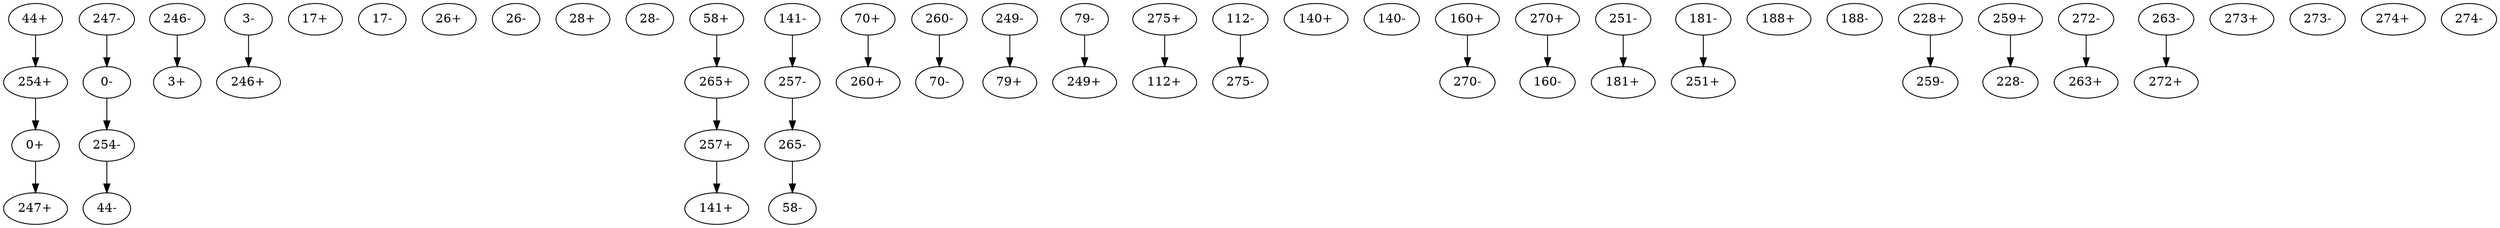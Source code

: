 digraph adj {
graph [k=45]
edge [d=-44]
"0+" [l=1882]
"0-" [l=1882]
"3+" [l=1256]
"3-" [l=1256]
"17+" [l=1628]
"17-" [l=1628]
"26+" [l=1674]
"26-" [l=1674]
"28+" [l=1009]
"28-" [l=1009]
"44+" [l=1897]
"44-" [l=1897]
"58+" [l=1547]
"58-" [l=1547]
"70+" [l=1286]
"70-" [l=1286]
"79+" [l=1453]
"79-" [l=1453]
"112+" [l=1579]
"112-" [l=1579]
"140+" [l=2038]
"140-" [l=2038]
"141+" [l=1336]
"141-" [l=1336]
"160+" [l=1767]
"160-" [l=1767]
"181+" [l=1529]
"181-" [l=1529]
"188+" [l=1157]
"188-" [l=1157]
"228+" [l=1564]
"228-" [l=1564]
"246+" [l=5096]
"246-" [l=5096]
"247+" [l=3575]
"247-" [l=3575]
"249+" [l=5064]
"249-" [l=5064]
"251+" [l=3358]
"251-" [l=3358]
"254+" [l=8001]
"254-" [l=8001]
"257+" [l=2879]
"257-" [l=2879]
"259+" [l=2363]
"259-" [l=2363]
"260+" [l=5613]
"260-" [l=5613]
"263+" [l=3776]
"263-" [l=3776]
"265+" [l=4413]
"265-" [l=4413]
"270+" [l=2891]
"270-" [l=2891]
"272+" [l=5024]
"272-" [l=5024]
"273+" [l=8426]
"273-" [l=8426]
"274+" [l=12030]
"274-" [l=12030]
"275+" [l=14031]
"275-" [l=14031]
"0+" -> "247+" [d=35 e=3.2 n=42]
"0-" -> "254-" [d=-56 e=2.1 n=95]
"3-" -> "246+" [d=-44 e=0.0 n=85]
"44+" -> "254+" [d=-44 e=0.0 n=101]
"58+" -> "265+" [d=-37 e=2.2 n=88]
"70+" -> "260+" [d=-36 e=2.1 n=100]
"79-" -> "249+" [d=-35 e=2.2 n=87]
"112-" -> "275-" [d=-2 e=2.7 n=59]
"141-" -> "257-" [d=-40 e=2.1 n=104]
"160+" -> "270-" [d=33 e=3.8 n=31]
"181-" -> "251+" [d=-21 e=2.7 n=62]
"228+" -> "259-" [d=-34 e=2.1 n=95]
"246-" -> "3+" [d=-44 e=0.0 n=85]
"247-" -> "0-" [d=35 e=3.2 n=42]
"249-" -> "79+" [d=-35 e=2.2 n=87]
"251-" -> "181+" [d=-21 e=2.7 n=62]
"254+" -> "0+" [d=-56 e=2.1 n=95]
"254-" -> "44-" [d=-44 e=0.0 n=101]
"257+" -> "141+" [d=-40 e=2.1 n=104]
"257-" -> "265-" [d=-6 e=2.4 n=74]
"259+" -> "228-" [d=-34 e=2.1 n=95]
"260-" -> "70-" [d=-36 e=2.1 n=100]
"263-" -> "272+" [d=-49 e=1.9 n=120]
"265+" -> "257+" [d=-6 e=2.4 n=74]
"265-" -> "58-" [d=-37 e=2.2 n=88]
"270+" -> "160-" [d=33 e=3.8 n=31]
"272-" -> "263+" [d=-49 e=1.9 n=120]
"275+" -> "112+" [d=-2 e=2.7 n=59]
}
